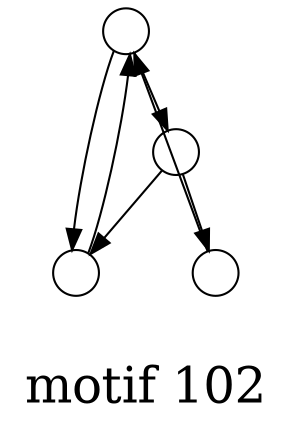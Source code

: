 /*****
motif 102
*****/

digraph G {
  graph [splines=false overlap=false]
  node  [shape=ellipse, width=0.3, height=0.3, label=""]
  0 ;
  1 ;
  2 ;
  3 ;
  0 -> 1;
  0 -> 2;
  1 -> 0;
  2 -> 1;
  2 -> 3;
  3 -> 0;
  label = "\nmotif 102\n";  fontsize=24;
}
